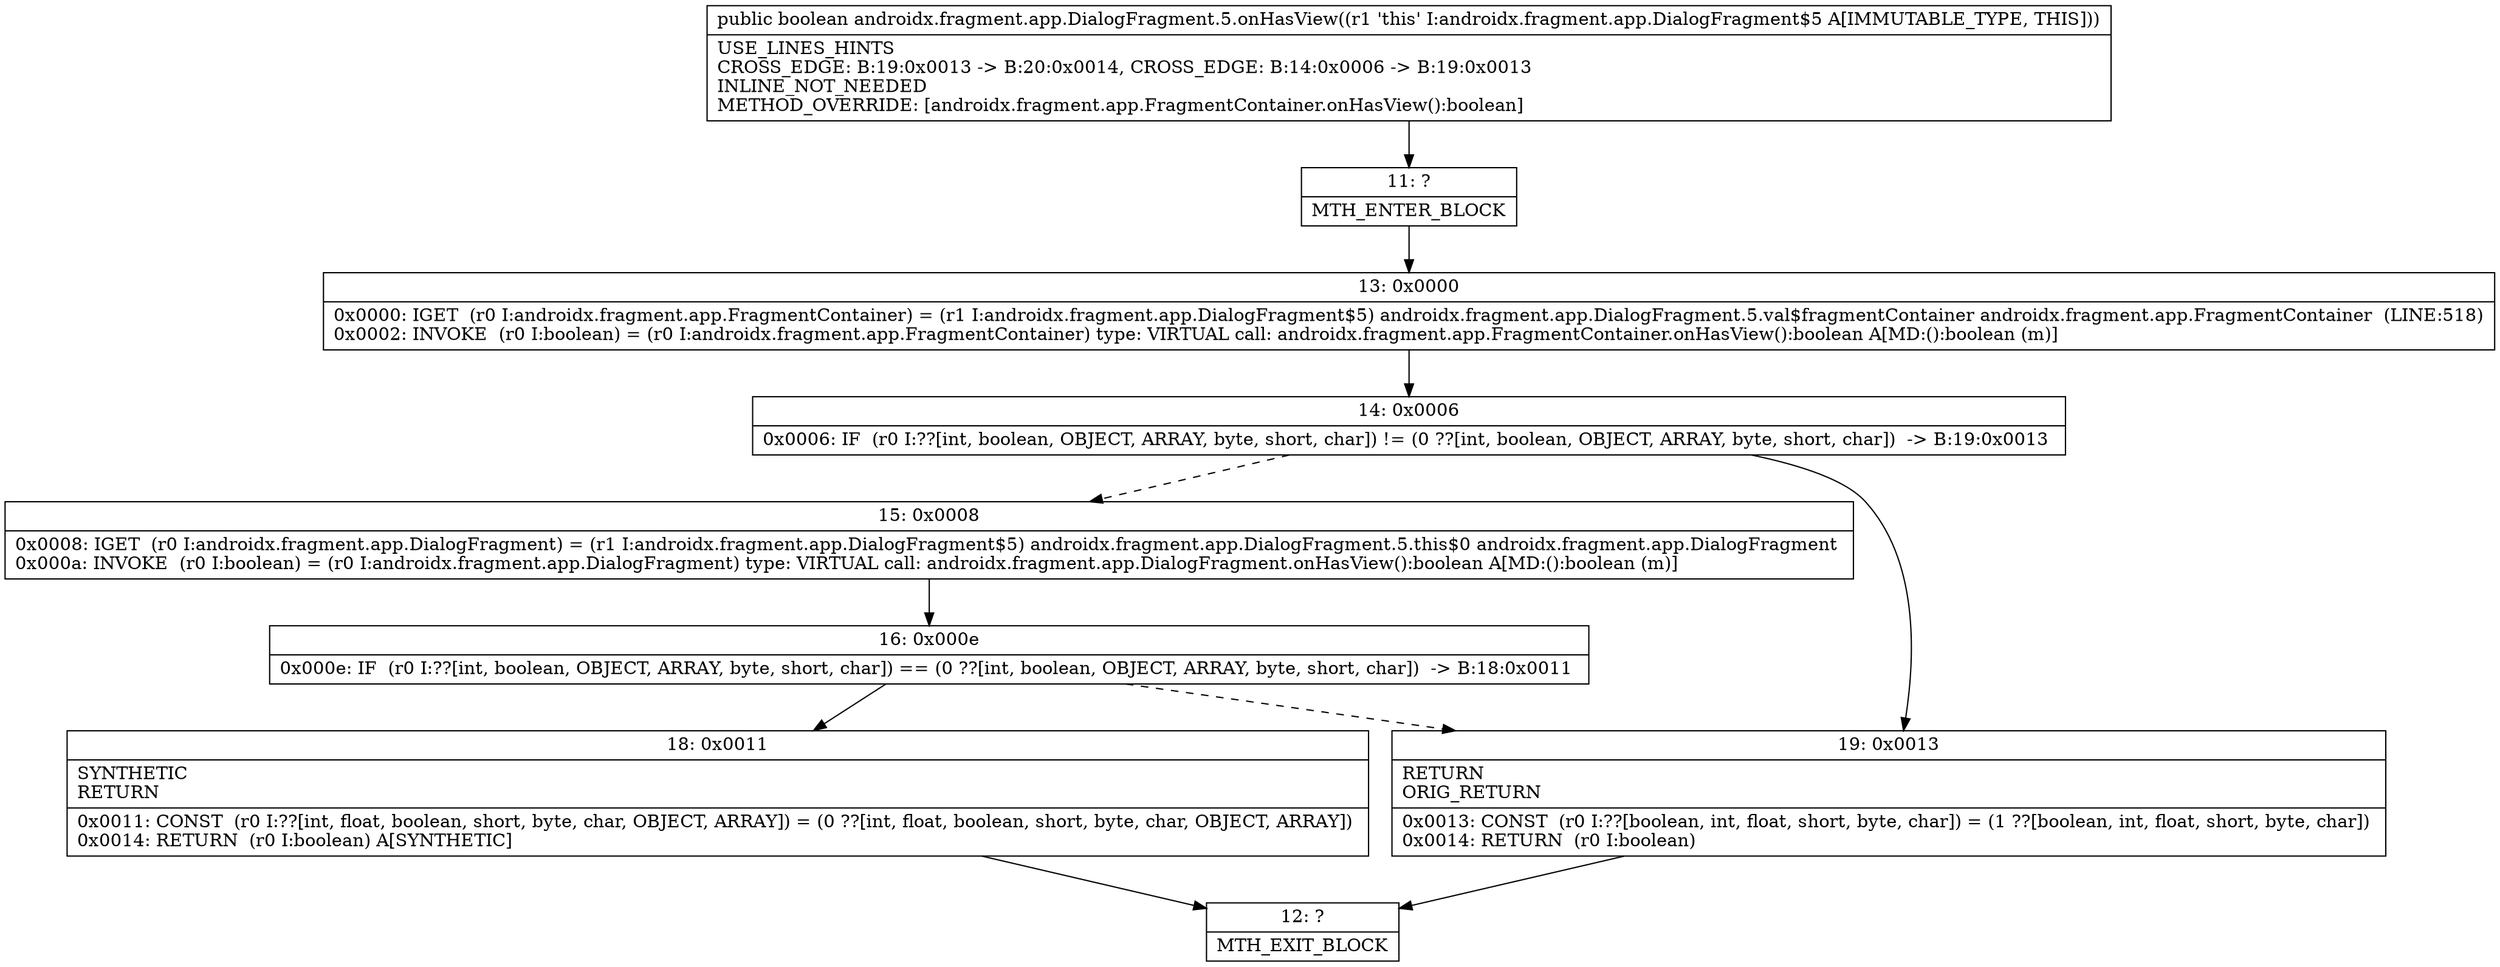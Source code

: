 digraph "CFG forandroidx.fragment.app.DialogFragment.5.onHasView()Z" {
Node_11 [shape=record,label="{11\:\ ?|MTH_ENTER_BLOCK\l}"];
Node_13 [shape=record,label="{13\:\ 0x0000|0x0000: IGET  (r0 I:androidx.fragment.app.FragmentContainer) = (r1 I:androidx.fragment.app.DialogFragment$5) androidx.fragment.app.DialogFragment.5.val$fragmentContainer androidx.fragment.app.FragmentContainer  (LINE:518)\l0x0002: INVOKE  (r0 I:boolean) = (r0 I:androidx.fragment.app.FragmentContainer) type: VIRTUAL call: androidx.fragment.app.FragmentContainer.onHasView():boolean A[MD:():boolean (m)]\l}"];
Node_14 [shape=record,label="{14\:\ 0x0006|0x0006: IF  (r0 I:??[int, boolean, OBJECT, ARRAY, byte, short, char]) != (0 ??[int, boolean, OBJECT, ARRAY, byte, short, char])  \-\> B:19:0x0013 \l}"];
Node_15 [shape=record,label="{15\:\ 0x0008|0x0008: IGET  (r0 I:androidx.fragment.app.DialogFragment) = (r1 I:androidx.fragment.app.DialogFragment$5) androidx.fragment.app.DialogFragment.5.this$0 androidx.fragment.app.DialogFragment \l0x000a: INVOKE  (r0 I:boolean) = (r0 I:androidx.fragment.app.DialogFragment) type: VIRTUAL call: androidx.fragment.app.DialogFragment.onHasView():boolean A[MD:():boolean (m)]\l}"];
Node_16 [shape=record,label="{16\:\ 0x000e|0x000e: IF  (r0 I:??[int, boolean, OBJECT, ARRAY, byte, short, char]) == (0 ??[int, boolean, OBJECT, ARRAY, byte, short, char])  \-\> B:18:0x0011 \l}"];
Node_18 [shape=record,label="{18\:\ 0x0011|SYNTHETIC\lRETURN\l|0x0011: CONST  (r0 I:??[int, float, boolean, short, byte, char, OBJECT, ARRAY]) = (0 ??[int, float, boolean, short, byte, char, OBJECT, ARRAY]) \l0x0014: RETURN  (r0 I:boolean) A[SYNTHETIC]\l}"];
Node_12 [shape=record,label="{12\:\ ?|MTH_EXIT_BLOCK\l}"];
Node_19 [shape=record,label="{19\:\ 0x0013|RETURN\lORIG_RETURN\l|0x0013: CONST  (r0 I:??[boolean, int, float, short, byte, char]) = (1 ??[boolean, int, float, short, byte, char]) \l0x0014: RETURN  (r0 I:boolean) \l}"];
MethodNode[shape=record,label="{public boolean androidx.fragment.app.DialogFragment.5.onHasView((r1 'this' I:androidx.fragment.app.DialogFragment$5 A[IMMUTABLE_TYPE, THIS]))  | USE_LINES_HINTS\lCROSS_EDGE: B:19:0x0013 \-\> B:20:0x0014, CROSS_EDGE: B:14:0x0006 \-\> B:19:0x0013\lINLINE_NOT_NEEDED\lMETHOD_OVERRIDE: [androidx.fragment.app.FragmentContainer.onHasView():boolean]\l}"];
MethodNode -> Node_11;Node_11 -> Node_13;
Node_13 -> Node_14;
Node_14 -> Node_15[style=dashed];
Node_14 -> Node_19;
Node_15 -> Node_16;
Node_16 -> Node_18;
Node_16 -> Node_19[style=dashed];
Node_18 -> Node_12;
Node_19 -> Node_12;
}

